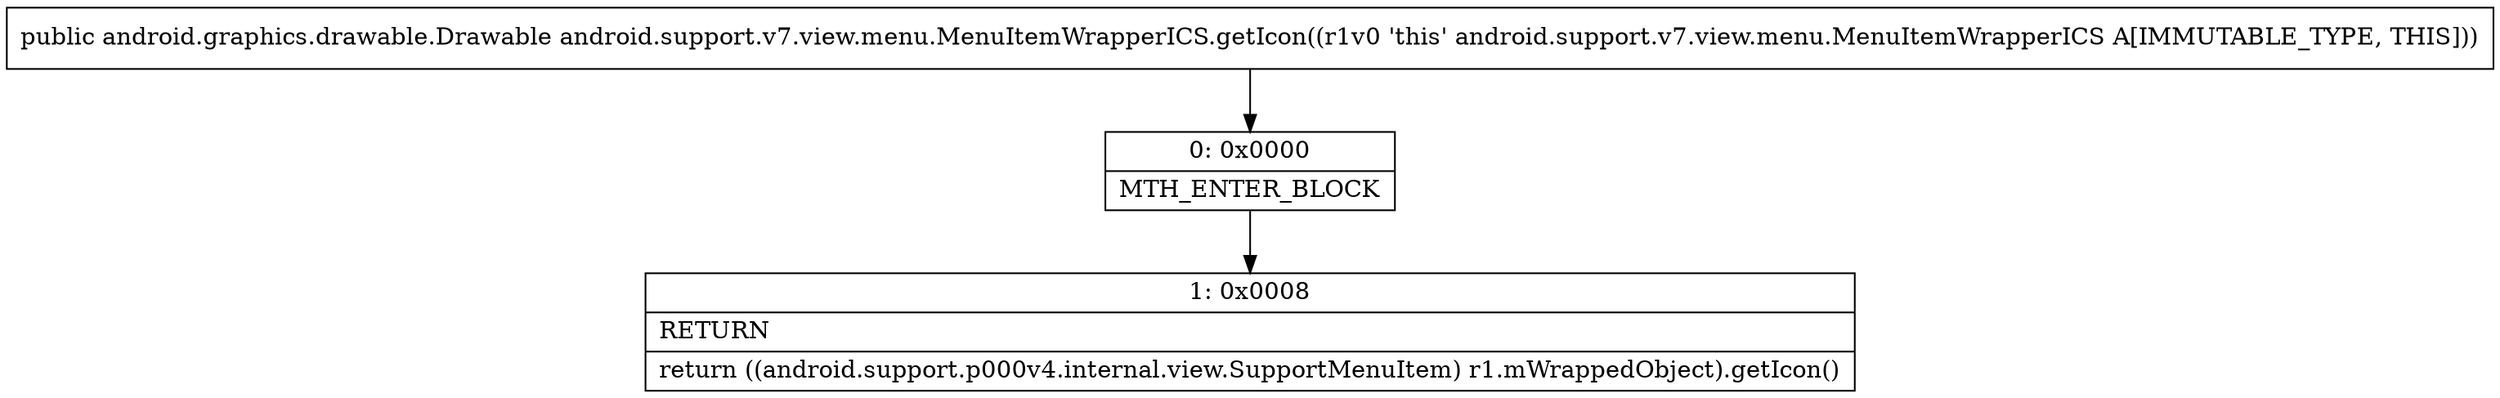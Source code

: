 digraph "CFG forandroid.support.v7.view.menu.MenuItemWrapperICS.getIcon()Landroid\/graphics\/drawable\/Drawable;" {
Node_0 [shape=record,label="{0\:\ 0x0000|MTH_ENTER_BLOCK\l}"];
Node_1 [shape=record,label="{1\:\ 0x0008|RETURN\l|return ((android.support.p000v4.internal.view.SupportMenuItem) r1.mWrappedObject).getIcon()\l}"];
MethodNode[shape=record,label="{public android.graphics.drawable.Drawable android.support.v7.view.menu.MenuItemWrapperICS.getIcon((r1v0 'this' android.support.v7.view.menu.MenuItemWrapperICS A[IMMUTABLE_TYPE, THIS])) }"];
MethodNode -> Node_0;
Node_0 -> Node_1;
}

